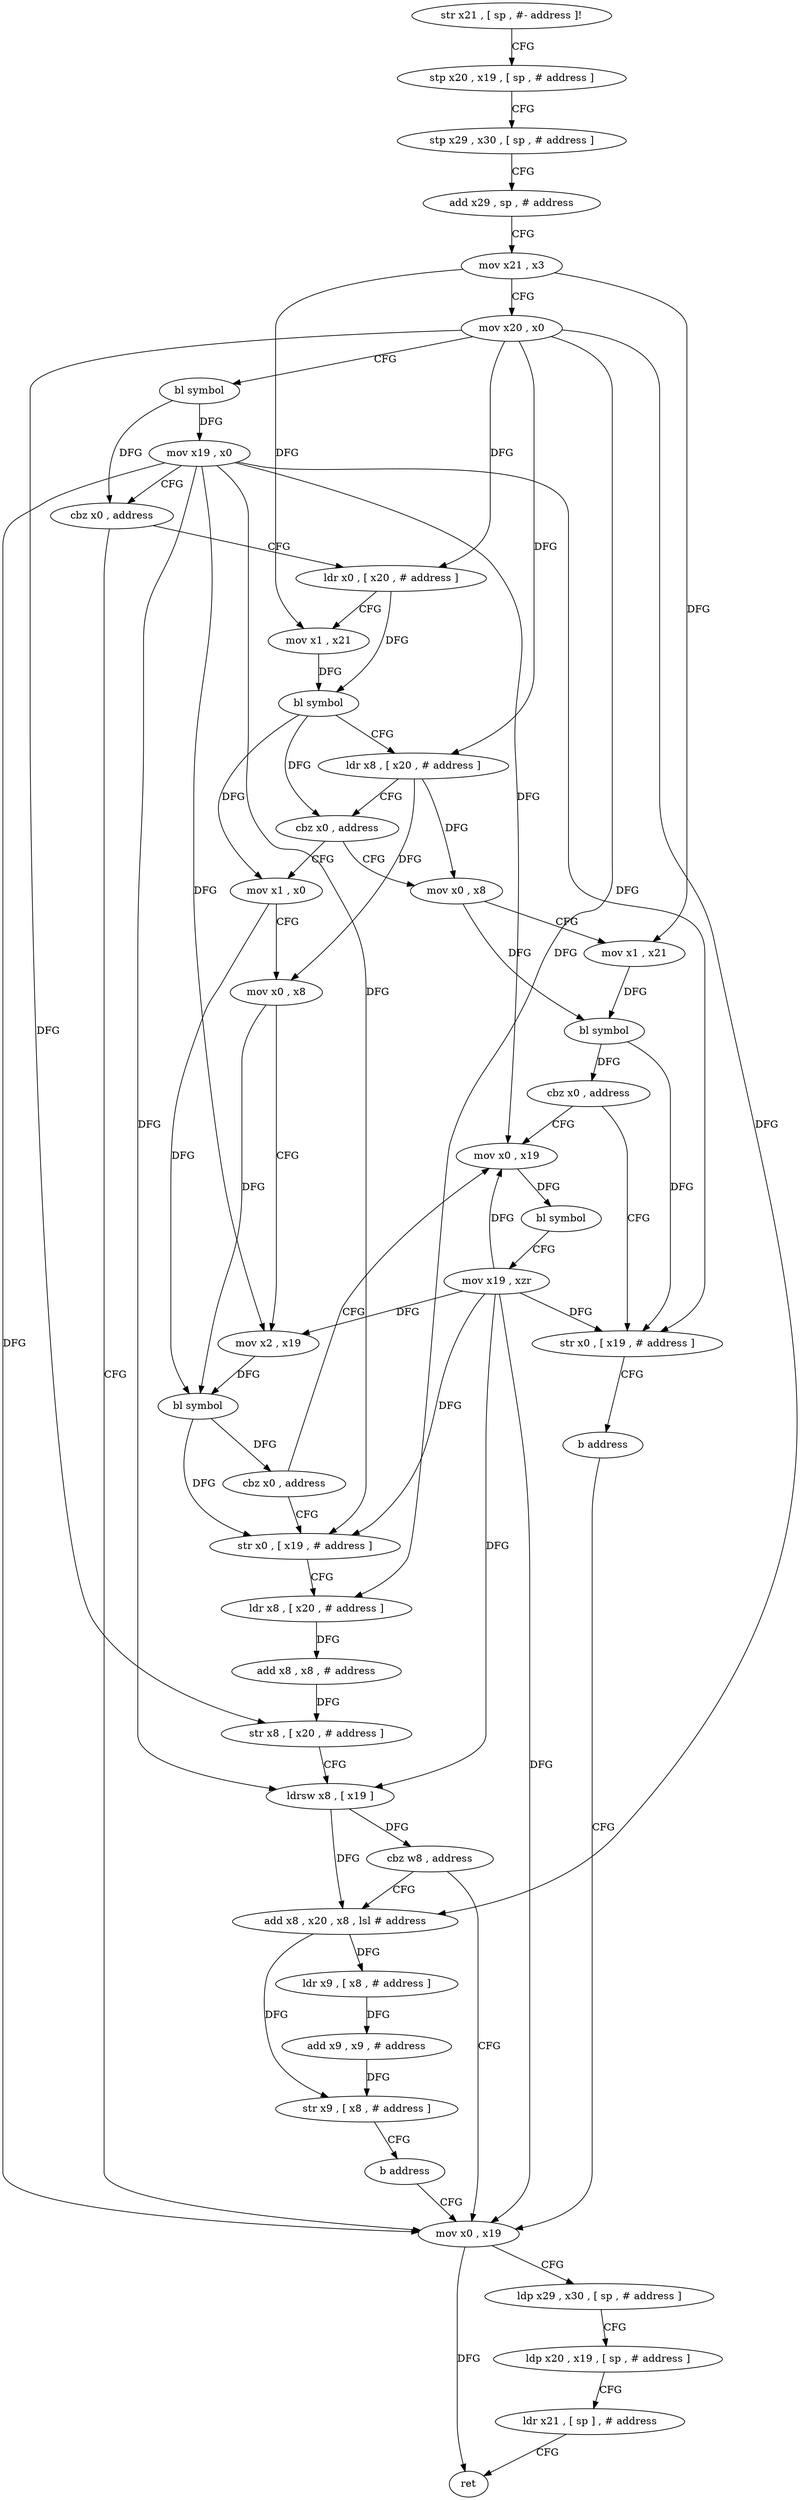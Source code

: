 digraph "func" {
"71732" [label = "str x21 , [ sp , #- address ]!" ]
"71736" [label = "stp x20 , x19 , [ sp , # address ]" ]
"71740" [label = "stp x29 , x30 , [ sp , # address ]" ]
"71744" [label = "add x29 , sp , # address" ]
"71748" [label = "mov x21 , x3" ]
"71752" [label = "mov x20 , x0" ]
"71756" [label = "bl symbol" ]
"71760" [label = "mov x19 , x0" ]
"71764" [label = "cbz x0 , address" ]
"71888" [label = "mov x0 , x19" ]
"71768" [label = "ldr x0 , [ x20 , # address ]" ]
"71892" [label = "ldp x29 , x30 , [ sp , # address ]" ]
"71896" [label = "ldp x20 , x19 , [ sp , # address ]" ]
"71900" [label = "ldr x21 , [ sp ] , # address" ]
"71904" [label = "ret" ]
"71772" [label = "mov x1 , x21" ]
"71776" [label = "bl symbol" ]
"71780" [label = "ldr x8 , [ x20 , # address ]" ]
"71784" [label = "cbz x0 , address" ]
"71852" [label = "mov x0 , x8" ]
"71788" [label = "mov x1 , x0" ]
"71856" [label = "mov x1 , x21" ]
"71860" [label = "bl symbol" ]
"71864" [label = "cbz x0 , address" ]
"71876" [label = "mov x0 , x19" ]
"71868" [label = "str x0 , [ x19 , # address ]" ]
"71792" [label = "mov x0 , x8" ]
"71796" [label = "mov x2 , x19" ]
"71800" [label = "bl symbol" ]
"71804" [label = "cbz x0 , address" ]
"71808" [label = "str x0 , [ x19 , # address ]" ]
"71880" [label = "bl symbol" ]
"71884" [label = "mov x19 , xzr" ]
"71872" [label = "b address" ]
"71812" [label = "ldr x8 , [ x20 , # address ]" ]
"71816" [label = "add x8 , x8 , # address" ]
"71820" [label = "str x8 , [ x20 , # address ]" ]
"71824" [label = "ldrsw x8 , [ x19 ]" ]
"71828" [label = "cbz w8 , address" ]
"71832" [label = "add x8 , x20 , x8 , lsl # address" ]
"71836" [label = "ldr x9 , [ x8 , # address ]" ]
"71840" [label = "add x9 , x9 , # address" ]
"71844" [label = "str x9 , [ x8 , # address ]" ]
"71848" [label = "b address" ]
"71732" -> "71736" [ label = "CFG" ]
"71736" -> "71740" [ label = "CFG" ]
"71740" -> "71744" [ label = "CFG" ]
"71744" -> "71748" [ label = "CFG" ]
"71748" -> "71752" [ label = "CFG" ]
"71748" -> "71772" [ label = "DFG" ]
"71748" -> "71856" [ label = "DFG" ]
"71752" -> "71756" [ label = "CFG" ]
"71752" -> "71768" [ label = "DFG" ]
"71752" -> "71780" [ label = "DFG" ]
"71752" -> "71812" [ label = "DFG" ]
"71752" -> "71820" [ label = "DFG" ]
"71752" -> "71832" [ label = "DFG" ]
"71756" -> "71760" [ label = "DFG" ]
"71756" -> "71764" [ label = "DFG" ]
"71760" -> "71764" [ label = "CFG" ]
"71760" -> "71888" [ label = "DFG" ]
"71760" -> "71796" [ label = "DFG" ]
"71760" -> "71876" [ label = "DFG" ]
"71760" -> "71868" [ label = "DFG" ]
"71760" -> "71808" [ label = "DFG" ]
"71760" -> "71824" [ label = "DFG" ]
"71764" -> "71888" [ label = "CFG" ]
"71764" -> "71768" [ label = "CFG" ]
"71888" -> "71892" [ label = "CFG" ]
"71888" -> "71904" [ label = "DFG" ]
"71768" -> "71772" [ label = "CFG" ]
"71768" -> "71776" [ label = "DFG" ]
"71892" -> "71896" [ label = "CFG" ]
"71896" -> "71900" [ label = "CFG" ]
"71900" -> "71904" [ label = "CFG" ]
"71772" -> "71776" [ label = "DFG" ]
"71776" -> "71780" [ label = "CFG" ]
"71776" -> "71784" [ label = "DFG" ]
"71776" -> "71788" [ label = "DFG" ]
"71780" -> "71784" [ label = "CFG" ]
"71780" -> "71852" [ label = "DFG" ]
"71780" -> "71792" [ label = "DFG" ]
"71784" -> "71852" [ label = "CFG" ]
"71784" -> "71788" [ label = "CFG" ]
"71852" -> "71856" [ label = "CFG" ]
"71852" -> "71860" [ label = "DFG" ]
"71788" -> "71792" [ label = "CFG" ]
"71788" -> "71800" [ label = "DFG" ]
"71856" -> "71860" [ label = "DFG" ]
"71860" -> "71864" [ label = "DFG" ]
"71860" -> "71868" [ label = "DFG" ]
"71864" -> "71876" [ label = "CFG" ]
"71864" -> "71868" [ label = "CFG" ]
"71876" -> "71880" [ label = "DFG" ]
"71868" -> "71872" [ label = "CFG" ]
"71792" -> "71796" [ label = "CFG" ]
"71792" -> "71800" [ label = "DFG" ]
"71796" -> "71800" [ label = "DFG" ]
"71800" -> "71804" [ label = "DFG" ]
"71800" -> "71808" [ label = "DFG" ]
"71804" -> "71876" [ label = "CFG" ]
"71804" -> "71808" [ label = "CFG" ]
"71808" -> "71812" [ label = "CFG" ]
"71880" -> "71884" [ label = "CFG" ]
"71884" -> "71888" [ label = "DFG" ]
"71884" -> "71796" [ label = "DFG" ]
"71884" -> "71876" [ label = "DFG" ]
"71884" -> "71868" [ label = "DFG" ]
"71884" -> "71808" [ label = "DFG" ]
"71884" -> "71824" [ label = "DFG" ]
"71872" -> "71888" [ label = "CFG" ]
"71812" -> "71816" [ label = "DFG" ]
"71816" -> "71820" [ label = "DFG" ]
"71820" -> "71824" [ label = "CFG" ]
"71824" -> "71828" [ label = "DFG" ]
"71824" -> "71832" [ label = "DFG" ]
"71828" -> "71888" [ label = "CFG" ]
"71828" -> "71832" [ label = "CFG" ]
"71832" -> "71836" [ label = "DFG" ]
"71832" -> "71844" [ label = "DFG" ]
"71836" -> "71840" [ label = "DFG" ]
"71840" -> "71844" [ label = "DFG" ]
"71844" -> "71848" [ label = "CFG" ]
"71848" -> "71888" [ label = "CFG" ]
}
